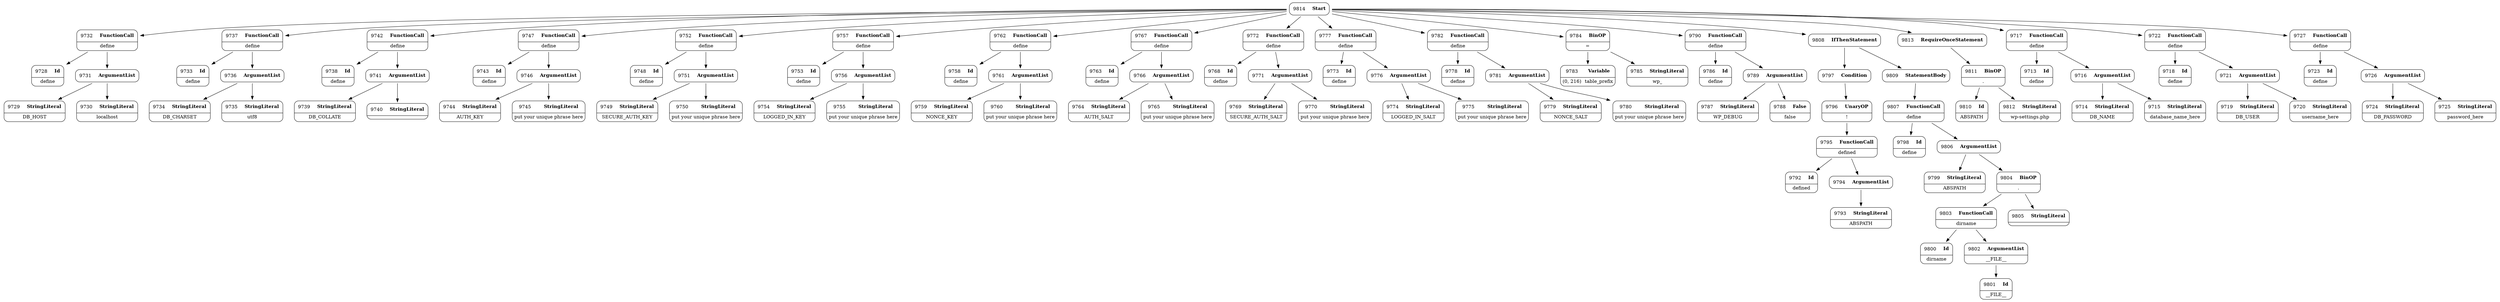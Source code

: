 digraph ast {
node [shape=none];
9728 [label=<<TABLE border='1' cellspacing='0' cellpadding='10' style='rounded' ><TR><TD border='0'>9728</TD><TD border='0'><B>Id</B></TD></TR><HR/><TR><TD border='0' cellpadding='5' colspan='2'>define</TD></TR></TABLE>>];
9729 [label=<<TABLE border='1' cellspacing='0' cellpadding='10' style='rounded' ><TR><TD border='0'>9729</TD><TD border='0'><B>StringLiteral</B></TD></TR><HR/><TR><TD border='0' cellpadding='5' colspan='2'>DB_HOST</TD></TR></TABLE>>];
9730 [label=<<TABLE border='1' cellspacing='0' cellpadding='10' style='rounded' ><TR><TD border='0'>9730</TD><TD border='0'><B>StringLiteral</B></TD></TR><HR/><TR><TD border='0' cellpadding='5' colspan='2'>localhost</TD></TR></TABLE>>];
9731 [label=<<TABLE border='1' cellspacing='0' cellpadding='10' style='rounded' ><TR><TD border='0'>9731</TD><TD border='0'><B>ArgumentList</B></TD></TR></TABLE>>];
9731 -> 9729 [weight=2];
9731 -> 9730 [weight=2];
9732 [label=<<TABLE border='1' cellspacing='0' cellpadding='10' style='rounded' ><TR><TD border='0'>9732</TD><TD border='0'><B>FunctionCall</B></TD></TR><HR/><TR><TD border='0' cellpadding='5' colspan='2'>define</TD></TR></TABLE>>];
9732 -> 9728 [weight=2];
9732 -> 9731 [weight=2];
9733 [label=<<TABLE border='1' cellspacing='0' cellpadding='10' style='rounded' ><TR><TD border='0'>9733</TD><TD border='0'><B>Id</B></TD></TR><HR/><TR><TD border='0' cellpadding='5' colspan='2'>define</TD></TR></TABLE>>];
9734 [label=<<TABLE border='1' cellspacing='0' cellpadding='10' style='rounded' ><TR><TD border='0'>9734</TD><TD border='0'><B>StringLiteral</B></TD></TR><HR/><TR><TD border='0' cellpadding='5' colspan='2'>DB_CHARSET</TD></TR></TABLE>>];
9735 [label=<<TABLE border='1' cellspacing='0' cellpadding='10' style='rounded' ><TR><TD border='0'>9735</TD><TD border='0'><B>StringLiteral</B></TD></TR><HR/><TR><TD border='0' cellpadding='5' colspan='2'>utf8</TD></TR></TABLE>>];
9736 [label=<<TABLE border='1' cellspacing='0' cellpadding='10' style='rounded' ><TR><TD border='0'>9736</TD><TD border='0'><B>ArgumentList</B></TD></TR></TABLE>>];
9736 -> 9734 [weight=2];
9736 -> 9735 [weight=2];
9737 [label=<<TABLE border='1' cellspacing='0' cellpadding='10' style='rounded' ><TR><TD border='0'>9737</TD><TD border='0'><B>FunctionCall</B></TD></TR><HR/><TR><TD border='0' cellpadding='5' colspan='2'>define</TD></TR></TABLE>>];
9737 -> 9733 [weight=2];
9737 -> 9736 [weight=2];
9738 [label=<<TABLE border='1' cellspacing='0' cellpadding='10' style='rounded' ><TR><TD border='0'>9738</TD><TD border='0'><B>Id</B></TD></TR><HR/><TR><TD border='0' cellpadding='5' colspan='2'>define</TD></TR></TABLE>>];
9739 [label=<<TABLE border='1' cellspacing='0' cellpadding='10' style='rounded' ><TR><TD border='0'>9739</TD><TD border='0'><B>StringLiteral</B></TD></TR><HR/><TR><TD border='0' cellpadding='5' colspan='2'>DB_COLLATE</TD></TR></TABLE>>];
9740 [label=<<TABLE border='1' cellspacing='0' cellpadding='10' style='rounded' ><TR><TD border='0'>9740</TD><TD border='0'><B>StringLiteral</B></TD></TR><HR/><TR><TD border='0' cellpadding='5' colspan='2'></TD></TR></TABLE>>];
9741 [label=<<TABLE border='1' cellspacing='0' cellpadding='10' style='rounded' ><TR><TD border='0'>9741</TD><TD border='0'><B>ArgumentList</B></TD></TR></TABLE>>];
9741 -> 9739 [weight=2];
9741 -> 9740 [weight=2];
9742 [label=<<TABLE border='1' cellspacing='0' cellpadding='10' style='rounded' ><TR><TD border='0'>9742</TD><TD border='0'><B>FunctionCall</B></TD></TR><HR/><TR><TD border='0' cellpadding='5' colspan='2'>define</TD></TR></TABLE>>];
9742 -> 9738 [weight=2];
9742 -> 9741 [weight=2];
9743 [label=<<TABLE border='1' cellspacing='0' cellpadding='10' style='rounded' ><TR><TD border='0'>9743</TD><TD border='0'><B>Id</B></TD></TR><HR/><TR><TD border='0' cellpadding='5' colspan='2'>define</TD></TR></TABLE>>];
9744 [label=<<TABLE border='1' cellspacing='0' cellpadding='10' style='rounded' ><TR><TD border='0'>9744</TD><TD border='0'><B>StringLiteral</B></TD></TR><HR/><TR><TD border='0' cellpadding='5' colspan='2'>AUTH_KEY</TD></TR></TABLE>>];
9745 [label=<<TABLE border='1' cellspacing='0' cellpadding='10' style='rounded' ><TR><TD border='0'>9745</TD><TD border='0'><B>StringLiteral</B></TD></TR><HR/><TR><TD border='0' cellpadding='5' colspan='2'>put your unique phrase here</TD></TR></TABLE>>];
9746 [label=<<TABLE border='1' cellspacing='0' cellpadding='10' style='rounded' ><TR><TD border='0'>9746</TD><TD border='0'><B>ArgumentList</B></TD></TR></TABLE>>];
9746 -> 9744 [weight=2];
9746 -> 9745 [weight=2];
9747 [label=<<TABLE border='1' cellspacing='0' cellpadding='10' style='rounded' ><TR><TD border='0'>9747</TD><TD border='0'><B>FunctionCall</B></TD></TR><HR/><TR><TD border='0' cellpadding='5' colspan='2'>define</TD></TR></TABLE>>];
9747 -> 9743 [weight=2];
9747 -> 9746 [weight=2];
9748 [label=<<TABLE border='1' cellspacing='0' cellpadding='10' style='rounded' ><TR><TD border='0'>9748</TD><TD border='0'><B>Id</B></TD></TR><HR/><TR><TD border='0' cellpadding='5' colspan='2'>define</TD></TR></TABLE>>];
9749 [label=<<TABLE border='1' cellspacing='0' cellpadding='10' style='rounded' ><TR><TD border='0'>9749</TD><TD border='0'><B>StringLiteral</B></TD></TR><HR/><TR><TD border='0' cellpadding='5' colspan='2'>SECURE_AUTH_KEY</TD></TR></TABLE>>];
9750 [label=<<TABLE border='1' cellspacing='0' cellpadding='10' style='rounded' ><TR><TD border='0'>9750</TD><TD border='0'><B>StringLiteral</B></TD></TR><HR/><TR><TD border='0' cellpadding='5' colspan='2'>put your unique phrase here</TD></TR></TABLE>>];
9751 [label=<<TABLE border='1' cellspacing='0' cellpadding='10' style='rounded' ><TR><TD border='0'>9751</TD><TD border='0'><B>ArgumentList</B></TD></TR></TABLE>>];
9751 -> 9749 [weight=2];
9751 -> 9750 [weight=2];
9752 [label=<<TABLE border='1' cellspacing='0' cellpadding='10' style='rounded' ><TR><TD border='0'>9752</TD><TD border='0'><B>FunctionCall</B></TD></TR><HR/><TR><TD border='0' cellpadding='5' colspan='2'>define</TD></TR></TABLE>>];
9752 -> 9748 [weight=2];
9752 -> 9751 [weight=2];
9753 [label=<<TABLE border='1' cellspacing='0' cellpadding='10' style='rounded' ><TR><TD border='0'>9753</TD><TD border='0'><B>Id</B></TD></TR><HR/><TR><TD border='0' cellpadding='5' colspan='2'>define</TD></TR></TABLE>>];
9754 [label=<<TABLE border='1' cellspacing='0' cellpadding='10' style='rounded' ><TR><TD border='0'>9754</TD><TD border='0'><B>StringLiteral</B></TD></TR><HR/><TR><TD border='0' cellpadding='5' colspan='2'>LOGGED_IN_KEY</TD></TR></TABLE>>];
9755 [label=<<TABLE border='1' cellspacing='0' cellpadding='10' style='rounded' ><TR><TD border='0'>9755</TD><TD border='0'><B>StringLiteral</B></TD></TR><HR/><TR><TD border='0' cellpadding='5' colspan='2'>put your unique phrase here</TD></TR></TABLE>>];
9756 [label=<<TABLE border='1' cellspacing='0' cellpadding='10' style='rounded' ><TR><TD border='0'>9756</TD><TD border='0'><B>ArgumentList</B></TD></TR></TABLE>>];
9756 -> 9754 [weight=2];
9756 -> 9755 [weight=2];
9757 [label=<<TABLE border='1' cellspacing='0' cellpadding='10' style='rounded' ><TR><TD border='0'>9757</TD><TD border='0'><B>FunctionCall</B></TD></TR><HR/><TR><TD border='0' cellpadding='5' colspan='2'>define</TD></TR></TABLE>>];
9757 -> 9753 [weight=2];
9757 -> 9756 [weight=2];
9758 [label=<<TABLE border='1' cellspacing='0' cellpadding='10' style='rounded' ><TR><TD border='0'>9758</TD><TD border='0'><B>Id</B></TD></TR><HR/><TR><TD border='0' cellpadding='5' colspan='2'>define</TD></TR></TABLE>>];
9759 [label=<<TABLE border='1' cellspacing='0' cellpadding='10' style='rounded' ><TR><TD border='0'>9759</TD><TD border='0'><B>StringLiteral</B></TD></TR><HR/><TR><TD border='0' cellpadding='5' colspan='2'>NONCE_KEY</TD></TR></TABLE>>];
9760 [label=<<TABLE border='1' cellspacing='0' cellpadding='10' style='rounded' ><TR><TD border='0'>9760</TD><TD border='0'><B>StringLiteral</B></TD></TR><HR/><TR><TD border='0' cellpadding='5' colspan='2'>put your unique phrase here</TD></TR></TABLE>>];
9761 [label=<<TABLE border='1' cellspacing='0' cellpadding='10' style='rounded' ><TR><TD border='0'>9761</TD><TD border='0'><B>ArgumentList</B></TD></TR></TABLE>>];
9761 -> 9759 [weight=2];
9761 -> 9760 [weight=2];
9762 [label=<<TABLE border='1' cellspacing='0' cellpadding='10' style='rounded' ><TR><TD border='0'>9762</TD><TD border='0'><B>FunctionCall</B></TD></TR><HR/><TR><TD border='0' cellpadding='5' colspan='2'>define</TD></TR></TABLE>>];
9762 -> 9758 [weight=2];
9762 -> 9761 [weight=2];
9763 [label=<<TABLE border='1' cellspacing='0' cellpadding='10' style='rounded' ><TR><TD border='0'>9763</TD><TD border='0'><B>Id</B></TD></TR><HR/><TR><TD border='0' cellpadding='5' colspan='2'>define</TD></TR></TABLE>>];
9764 [label=<<TABLE border='1' cellspacing='0' cellpadding='10' style='rounded' ><TR><TD border='0'>9764</TD><TD border='0'><B>StringLiteral</B></TD></TR><HR/><TR><TD border='0' cellpadding='5' colspan='2'>AUTH_SALT</TD></TR></TABLE>>];
9765 [label=<<TABLE border='1' cellspacing='0' cellpadding='10' style='rounded' ><TR><TD border='0'>9765</TD><TD border='0'><B>StringLiteral</B></TD></TR><HR/><TR><TD border='0' cellpadding='5' colspan='2'>put your unique phrase here</TD></TR></TABLE>>];
9766 [label=<<TABLE border='1' cellspacing='0' cellpadding='10' style='rounded' ><TR><TD border='0'>9766</TD><TD border='0'><B>ArgumentList</B></TD></TR></TABLE>>];
9766 -> 9764 [weight=2];
9766 -> 9765 [weight=2];
9767 [label=<<TABLE border='1' cellspacing='0' cellpadding='10' style='rounded' ><TR><TD border='0'>9767</TD><TD border='0'><B>FunctionCall</B></TD></TR><HR/><TR><TD border='0' cellpadding='5' colspan='2'>define</TD></TR></TABLE>>];
9767 -> 9763 [weight=2];
9767 -> 9766 [weight=2];
9768 [label=<<TABLE border='1' cellspacing='0' cellpadding='10' style='rounded' ><TR><TD border='0'>9768</TD><TD border='0'><B>Id</B></TD></TR><HR/><TR><TD border='0' cellpadding='5' colspan='2'>define</TD></TR></TABLE>>];
9769 [label=<<TABLE border='1' cellspacing='0' cellpadding='10' style='rounded' ><TR><TD border='0'>9769</TD><TD border='0'><B>StringLiteral</B></TD></TR><HR/><TR><TD border='0' cellpadding='5' colspan='2'>SECURE_AUTH_SALT</TD></TR></TABLE>>];
9770 [label=<<TABLE border='1' cellspacing='0' cellpadding='10' style='rounded' ><TR><TD border='0'>9770</TD><TD border='0'><B>StringLiteral</B></TD></TR><HR/><TR><TD border='0' cellpadding='5' colspan='2'>put your unique phrase here</TD></TR></TABLE>>];
9771 [label=<<TABLE border='1' cellspacing='0' cellpadding='10' style='rounded' ><TR><TD border='0'>9771</TD><TD border='0'><B>ArgumentList</B></TD></TR></TABLE>>];
9771 -> 9769 [weight=2];
9771 -> 9770 [weight=2];
9772 [label=<<TABLE border='1' cellspacing='0' cellpadding='10' style='rounded' ><TR><TD border='0'>9772</TD><TD border='0'><B>FunctionCall</B></TD></TR><HR/><TR><TD border='0' cellpadding='5' colspan='2'>define</TD></TR></TABLE>>];
9772 -> 9768 [weight=2];
9772 -> 9771 [weight=2];
9773 [label=<<TABLE border='1' cellspacing='0' cellpadding='10' style='rounded' ><TR><TD border='0'>9773</TD><TD border='0'><B>Id</B></TD></TR><HR/><TR><TD border='0' cellpadding='5' colspan='2'>define</TD></TR></TABLE>>];
9774 [label=<<TABLE border='1' cellspacing='0' cellpadding='10' style='rounded' ><TR><TD border='0'>9774</TD><TD border='0'><B>StringLiteral</B></TD></TR><HR/><TR><TD border='0' cellpadding='5' colspan='2'>LOGGED_IN_SALT</TD></TR></TABLE>>];
9775 [label=<<TABLE border='1' cellspacing='0' cellpadding='10' style='rounded' ><TR><TD border='0'>9775</TD><TD border='0'><B>StringLiteral</B></TD></TR><HR/><TR><TD border='0' cellpadding='5' colspan='2'>put your unique phrase here</TD></TR></TABLE>>];
9776 [label=<<TABLE border='1' cellspacing='0' cellpadding='10' style='rounded' ><TR><TD border='0'>9776</TD><TD border='0'><B>ArgumentList</B></TD></TR></TABLE>>];
9776 -> 9774 [weight=2];
9776 -> 9775 [weight=2];
9777 [label=<<TABLE border='1' cellspacing='0' cellpadding='10' style='rounded' ><TR><TD border='0'>9777</TD><TD border='0'><B>FunctionCall</B></TD></TR><HR/><TR><TD border='0' cellpadding='5' colspan='2'>define</TD></TR></TABLE>>];
9777 -> 9773 [weight=2];
9777 -> 9776 [weight=2];
9778 [label=<<TABLE border='1' cellspacing='0' cellpadding='10' style='rounded' ><TR><TD border='0'>9778</TD><TD border='0'><B>Id</B></TD></TR><HR/><TR><TD border='0' cellpadding='5' colspan='2'>define</TD></TR></TABLE>>];
9779 [label=<<TABLE border='1' cellspacing='0' cellpadding='10' style='rounded' ><TR><TD border='0'>9779</TD><TD border='0'><B>StringLiteral</B></TD></TR><HR/><TR><TD border='0' cellpadding='5' colspan='2'>NONCE_SALT</TD></TR></TABLE>>];
9780 [label=<<TABLE border='1' cellspacing='0' cellpadding='10' style='rounded' ><TR><TD border='0'>9780</TD><TD border='0'><B>StringLiteral</B></TD></TR><HR/><TR><TD border='0' cellpadding='5' colspan='2'>put your unique phrase here</TD></TR></TABLE>>];
9781 [label=<<TABLE border='1' cellspacing='0' cellpadding='10' style='rounded' ><TR><TD border='0'>9781</TD><TD border='0'><B>ArgumentList</B></TD></TR></TABLE>>];
9781 -> 9779 [weight=2];
9781 -> 9780 [weight=2];
9782 [label=<<TABLE border='1' cellspacing='0' cellpadding='10' style='rounded' ><TR><TD border='0'>9782</TD><TD border='0'><B>FunctionCall</B></TD></TR><HR/><TR><TD border='0' cellpadding='5' colspan='2'>define</TD></TR></TABLE>>];
9782 -> 9778 [weight=2];
9782 -> 9781 [weight=2];
9783 [label=<<TABLE border='1' cellspacing='0' cellpadding='10' style='rounded' ><TR><TD border='0'>9783</TD><TD border='0'><B>Variable</B></TD></TR><HR/><TR><TD border='0' cellpadding='5'>(0, 216)</TD><TD border='0' cellpadding='5'>table_prefix</TD></TR></TABLE>>];
9784 [label=<<TABLE border='1' cellspacing='0' cellpadding='10' style='rounded' ><TR><TD border='0'>9784</TD><TD border='0'><B>BinOP</B></TD></TR><HR/><TR><TD border='0' cellpadding='5' colspan='2'>=</TD></TR></TABLE>>];
9784 -> 9783 [weight=2];
9784 -> 9785 [weight=2];
9785 [label=<<TABLE border='1' cellspacing='0' cellpadding='10' style='rounded' ><TR><TD border='0'>9785</TD><TD border='0'><B>StringLiteral</B></TD></TR><HR/><TR><TD border='0' cellpadding='5' colspan='2'>wp_</TD></TR></TABLE>>];
9786 [label=<<TABLE border='1' cellspacing='0' cellpadding='10' style='rounded' ><TR><TD border='0'>9786</TD><TD border='0'><B>Id</B></TD></TR><HR/><TR><TD border='0' cellpadding='5' colspan='2'>define</TD></TR></TABLE>>];
9787 [label=<<TABLE border='1' cellspacing='0' cellpadding='10' style='rounded' ><TR><TD border='0'>9787</TD><TD border='0'><B>StringLiteral</B></TD></TR><HR/><TR><TD border='0' cellpadding='5' colspan='2'>WP_DEBUG</TD></TR></TABLE>>];
9788 [label=<<TABLE border='1' cellspacing='0' cellpadding='10' style='rounded' ><TR><TD border='0'>9788</TD><TD border='0'><B>False</B></TD></TR><HR/><TR><TD border='0' cellpadding='5' colspan='2'>false</TD></TR></TABLE>>];
9789 [label=<<TABLE border='1' cellspacing='0' cellpadding='10' style='rounded' ><TR><TD border='0'>9789</TD><TD border='0'><B>ArgumentList</B></TD></TR></TABLE>>];
9789 -> 9787 [weight=2];
9789 -> 9788 [weight=2];
9790 [label=<<TABLE border='1' cellspacing='0' cellpadding='10' style='rounded' ><TR><TD border='0'>9790</TD><TD border='0'><B>FunctionCall</B></TD></TR><HR/><TR><TD border='0' cellpadding='5' colspan='2'>define</TD></TR></TABLE>>];
9790 -> 9786 [weight=2];
9790 -> 9789 [weight=2];
9792 [label=<<TABLE border='1' cellspacing='0' cellpadding='10' style='rounded' ><TR><TD border='0'>9792</TD><TD border='0'><B>Id</B></TD></TR><HR/><TR><TD border='0' cellpadding='5' colspan='2'>defined</TD></TR></TABLE>>];
9793 [label=<<TABLE border='1' cellspacing='0' cellpadding='10' style='rounded' ><TR><TD border='0'>9793</TD><TD border='0'><B>StringLiteral</B></TD></TR><HR/><TR><TD border='0' cellpadding='5' colspan='2'>ABSPATH</TD></TR></TABLE>>];
9794 [label=<<TABLE border='1' cellspacing='0' cellpadding='10' style='rounded' ><TR><TD border='0'>9794</TD><TD border='0'><B>ArgumentList</B></TD></TR></TABLE>>];
9794 -> 9793 [weight=2];
9795 [label=<<TABLE border='1' cellspacing='0' cellpadding='10' style='rounded' ><TR><TD border='0'>9795</TD><TD border='0'><B>FunctionCall</B></TD></TR><HR/><TR><TD border='0' cellpadding='5' colspan='2'>defined</TD></TR></TABLE>>];
9795 -> 9792 [weight=2];
9795 -> 9794 [weight=2];
9796 [label=<<TABLE border='1' cellspacing='0' cellpadding='10' style='rounded' ><TR><TD border='0'>9796</TD><TD border='0'><B>UnaryOP</B></TD></TR><HR/><TR><TD border='0' cellpadding='5' colspan='2'>!</TD></TR></TABLE>>];
9796 -> 9795 [weight=2];
9797 [label=<<TABLE border='1' cellspacing='0' cellpadding='10' style='rounded' ><TR><TD border='0'>9797</TD><TD border='0'><B>Condition</B></TD></TR></TABLE>>];
9797 -> 9796 [weight=2];
9798 [label=<<TABLE border='1' cellspacing='0' cellpadding='10' style='rounded' ><TR><TD border='0'>9798</TD><TD border='0'><B>Id</B></TD></TR><HR/><TR><TD border='0' cellpadding='5' colspan='2'>define</TD></TR></TABLE>>];
9799 [label=<<TABLE border='1' cellspacing='0' cellpadding='10' style='rounded' ><TR><TD border='0'>9799</TD><TD border='0'><B>StringLiteral</B></TD></TR><HR/><TR><TD border='0' cellpadding='5' colspan='2'>ABSPATH</TD></TR></TABLE>>];
9800 [label=<<TABLE border='1' cellspacing='0' cellpadding='10' style='rounded' ><TR><TD border='0'>9800</TD><TD border='0'><B>Id</B></TD></TR><HR/><TR><TD border='0' cellpadding='5' colspan='2'>dirname</TD></TR></TABLE>>];
9801 [label=<<TABLE border='1' cellspacing='0' cellpadding='10' style='rounded' ><TR><TD border='0'>9801</TD><TD border='0'><B>Id</B></TD></TR><HR/><TR><TD border='0' cellpadding='5' colspan='2'>__FILE__</TD></TR></TABLE>>];
9802 [label=<<TABLE border='1' cellspacing='0' cellpadding='10' style='rounded' ><TR><TD border='0'>9802</TD><TD border='0'><B>ArgumentList</B></TD></TR><HR/><TR><TD border='0' cellpadding='5' colspan='2'>__FILE__</TD></TR></TABLE>>];
9802 -> 9801 [weight=2];
9803 [label=<<TABLE border='1' cellspacing='0' cellpadding='10' style='rounded' ><TR><TD border='0'>9803</TD><TD border='0'><B>FunctionCall</B></TD></TR><HR/><TR><TD border='0' cellpadding='5' colspan='2'>dirname</TD></TR></TABLE>>];
9803 -> 9800 [weight=2];
9803 -> 9802 [weight=2];
9804 [label=<<TABLE border='1' cellspacing='0' cellpadding='10' style='rounded' ><TR><TD border='0'>9804</TD><TD border='0'><B>BinOP</B></TD></TR><HR/><TR><TD border='0' cellpadding='5' colspan='2'>.</TD></TR></TABLE>>];
9804 -> 9803 [weight=2];
9804 -> 9805 [weight=2];
9805 [label=<<TABLE border='1' cellspacing='0' cellpadding='10' style='rounded' ><TR><TD border='0'>9805</TD><TD border='0'><B>StringLiteral</B></TD></TR><HR/><TR><TD border='0' cellpadding='5' colspan='2'></TD></TR></TABLE>>];
9806 [label=<<TABLE border='1' cellspacing='0' cellpadding='10' style='rounded' ><TR><TD border='0'>9806</TD><TD border='0'><B>ArgumentList</B></TD></TR></TABLE>>];
9806 -> 9799 [weight=2];
9806 -> 9804 [weight=2];
9807 [label=<<TABLE border='1' cellspacing='0' cellpadding='10' style='rounded' ><TR><TD border='0'>9807</TD><TD border='0'><B>FunctionCall</B></TD></TR><HR/><TR><TD border='0' cellpadding='5' colspan='2'>define</TD></TR></TABLE>>];
9807 -> 9798 [weight=2];
9807 -> 9806 [weight=2];
9808 [label=<<TABLE border='1' cellspacing='0' cellpadding='10' style='rounded' ><TR><TD border='0'>9808</TD><TD border='0'><B>IfThenStatement</B></TD></TR></TABLE>>];
9808 -> 9797 [weight=2];
9808 -> 9809 [weight=2];
9809 [label=<<TABLE border='1' cellspacing='0' cellpadding='10' style='rounded' ><TR><TD border='0'>9809</TD><TD border='0'><B>StatementBody</B></TD></TR></TABLE>>];
9809 -> 9807 [weight=2];
9810 [label=<<TABLE border='1' cellspacing='0' cellpadding='10' style='rounded' ><TR><TD border='0'>9810</TD><TD border='0'><B>Id</B></TD></TR><HR/><TR><TD border='0' cellpadding='5' colspan='2'>ABSPATH</TD></TR></TABLE>>];
9811 [label=<<TABLE border='1' cellspacing='0' cellpadding='10' style='rounded' ><TR><TD border='0'>9811</TD><TD border='0'><B>BinOP</B></TD></TR><HR/><TR><TD border='0' cellpadding='5' colspan='2'>.</TD></TR></TABLE>>];
9811 -> 9810 [weight=2];
9811 -> 9812 [weight=2];
9812 [label=<<TABLE border='1' cellspacing='0' cellpadding='10' style='rounded' ><TR><TD border='0'>9812</TD><TD border='0'><B>StringLiteral</B></TD></TR><HR/><TR><TD border='0' cellpadding='5' colspan='2'>wp-settings.php</TD></TR></TABLE>>];
9813 [label=<<TABLE border='1' cellspacing='0' cellpadding='10' style='rounded' ><TR><TD border='0'>9813</TD><TD border='0'><B>RequireOnceStatement</B></TD></TR></TABLE>>];
9813 -> 9811 [weight=2];
9814 [label=<<TABLE border='1' cellspacing='0' cellpadding='10' style='rounded' ><TR><TD border='0'>9814</TD><TD border='0'><B>Start</B></TD></TR></TABLE>>];
9814 -> 9717 [weight=2];
9814 -> 9722 [weight=2];
9814 -> 9727 [weight=2];
9814 -> 9732 [weight=2];
9814 -> 9737 [weight=2];
9814 -> 9742 [weight=2];
9814 -> 9747 [weight=2];
9814 -> 9752 [weight=2];
9814 -> 9757 [weight=2];
9814 -> 9762 [weight=2];
9814 -> 9767 [weight=2];
9814 -> 9772 [weight=2];
9814 -> 9777 [weight=2];
9814 -> 9782 [weight=2];
9814 -> 9784 [weight=2];
9814 -> 9790 [weight=2];
9814 -> 9808 [weight=2];
9814 -> 9813 [weight=2];
9713 [label=<<TABLE border='1' cellspacing='0' cellpadding='10' style='rounded' ><TR><TD border='0'>9713</TD><TD border='0'><B>Id</B></TD></TR><HR/><TR><TD border='0' cellpadding='5' colspan='2'>define</TD></TR></TABLE>>];
9714 [label=<<TABLE border='1' cellspacing='0' cellpadding='10' style='rounded' ><TR><TD border='0'>9714</TD><TD border='0'><B>StringLiteral</B></TD></TR><HR/><TR><TD border='0' cellpadding='5' colspan='2'>DB_NAME</TD></TR></TABLE>>];
9715 [label=<<TABLE border='1' cellspacing='0' cellpadding='10' style='rounded' ><TR><TD border='0'>9715</TD><TD border='0'><B>StringLiteral</B></TD></TR><HR/><TR><TD border='0' cellpadding='5' colspan='2'>database_name_here</TD></TR></TABLE>>];
9716 [label=<<TABLE border='1' cellspacing='0' cellpadding='10' style='rounded' ><TR><TD border='0'>9716</TD><TD border='0'><B>ArgumentList</B></TD></TR></TABLE>>];
9716 -> 9714 [weight=2];
9716 -> 9715 [weight=2];
9717 [label=<<TABLE border='1' cellspacing='0' cellpadding='10' style='rounded' ><TR><TD border='0'>9717</TD><TD border='0'><B>FunctionCall</B></TD></TR><HR/><TR><TD border='0' cellpadding='5' colspan='2'>define</TD></TR></TABLE>>];
9717 -> 9713 [weight=2];
9717 -> 9716 [weight=2];
9718 [label=<<TABLE border='1' cellspacing='0' cellpadding='10' style='rounded' ><TR><TD border='0'>9718</TD><TD border='0'><B>Id</B></TD></TR><HR/><TR><TD border='0' cellpadding='5' colspan='2'>define</TD></TR></TABLE>>];
9719 [label=<<TABLE border='1' cellspacing='0' cellpadding='10' style='rounded' ><TR><TD border='0'>9719</TD><TD border='0'><B>StringLiteral</B></TD></TR><HR/><TR><TD border='0' cellpadding='5' colspan='2'>DB_USER</TD></TR></TABLE>>];
9720 [label=<<TABLE border='1' cellspacing='0' cellpadding='10' style='rounded' ><TR><TD border='0'>9720</TD><TD border='0'><B>StringLiteral</B></TD></TR><HR/><TR><TD border='0' cellpadding='5' colspan='2'>username_here</TD></TR></TABLE>>];
9721 [label=<<TABLE border='1' cellspacing='0' cellpadding='10' style='rounded' ><TR><TD border='0'>9721</TD><TD border='0'><B>ArgumentList</B></TD></TR></TABLE>>];
9721 -> 9719 [weight=2];
9721 -> 9720 [weight=2];
9722 [label=<<TABLE border='1' cellspacing='0' cellpadding='10' style='rounded' ><TR><TD border='0'>9722</TD><TD border='0'><B>FunctionCall</B></TD></TR><HR/><TR><TD border='0' cellpadding='5' colspan='2'>define</TD></TR></TABLE>>];
9722 -> 9718 [weight=2];
9722 -> 9721 [weight=2];
9723 [label=<<TABLE border='1' cellspacing='0' cellpadding='10' style='rounded' ><TR><TD border='0'>9723</TD><TD border='0'><B>Id</B></TD></TR><HR/><TR><TD border='0' cellpadding='5' colspan='2'>define</TD></TR></TABLE>>];
9724 [label=<<TABLE border='1' cellspacing='0' cellpadding='10' style='rounded' ><TR><TD border='0'>9724</TD><TD border='0'><B>StringLiteral</B></TD></TR><HR/><TR><TD border='0' cellpadding='5' colspan='2'>DB_PASSWORD</TD></TR></TABLE>>];
9725 [label=<<TABLE border='1' cellspacing='0' cellpadding='10' style='rounded' ><TR><TD border='0'>9725</TD><TD border='0'><B>StringLiteral</B></TD></TR><HR/><TR><TD border='0' cellpadding='5' colspan='2'>password_here</TD></TR></TABLE>>];
9726 [label=<<TABLE border='1' cellspacing='0' cellpadding='10' style='rounded' ><TR><TD border='0'>9726</TD><TD border='0'><B>ArgumentList</B></TD></TR></TABLE>>];
9726 -> 9724 [weight=2];
9726 -> 9725 [weight=2];
9727 [label=<<TABLE border='1' cellspacing='0' cellpadding='10' style='rounded' ><TR><TD border='0'>9727</TD><TD border='0'><B>FunctionCall</B></TD></TR><HR/><TR><TD border='0' cellpadding='5' colspan='2'>define</TD></TR></TABLE>>];
9727 -> 9723 [weight=2];
9727 -> 9726 [weight=2];
}
